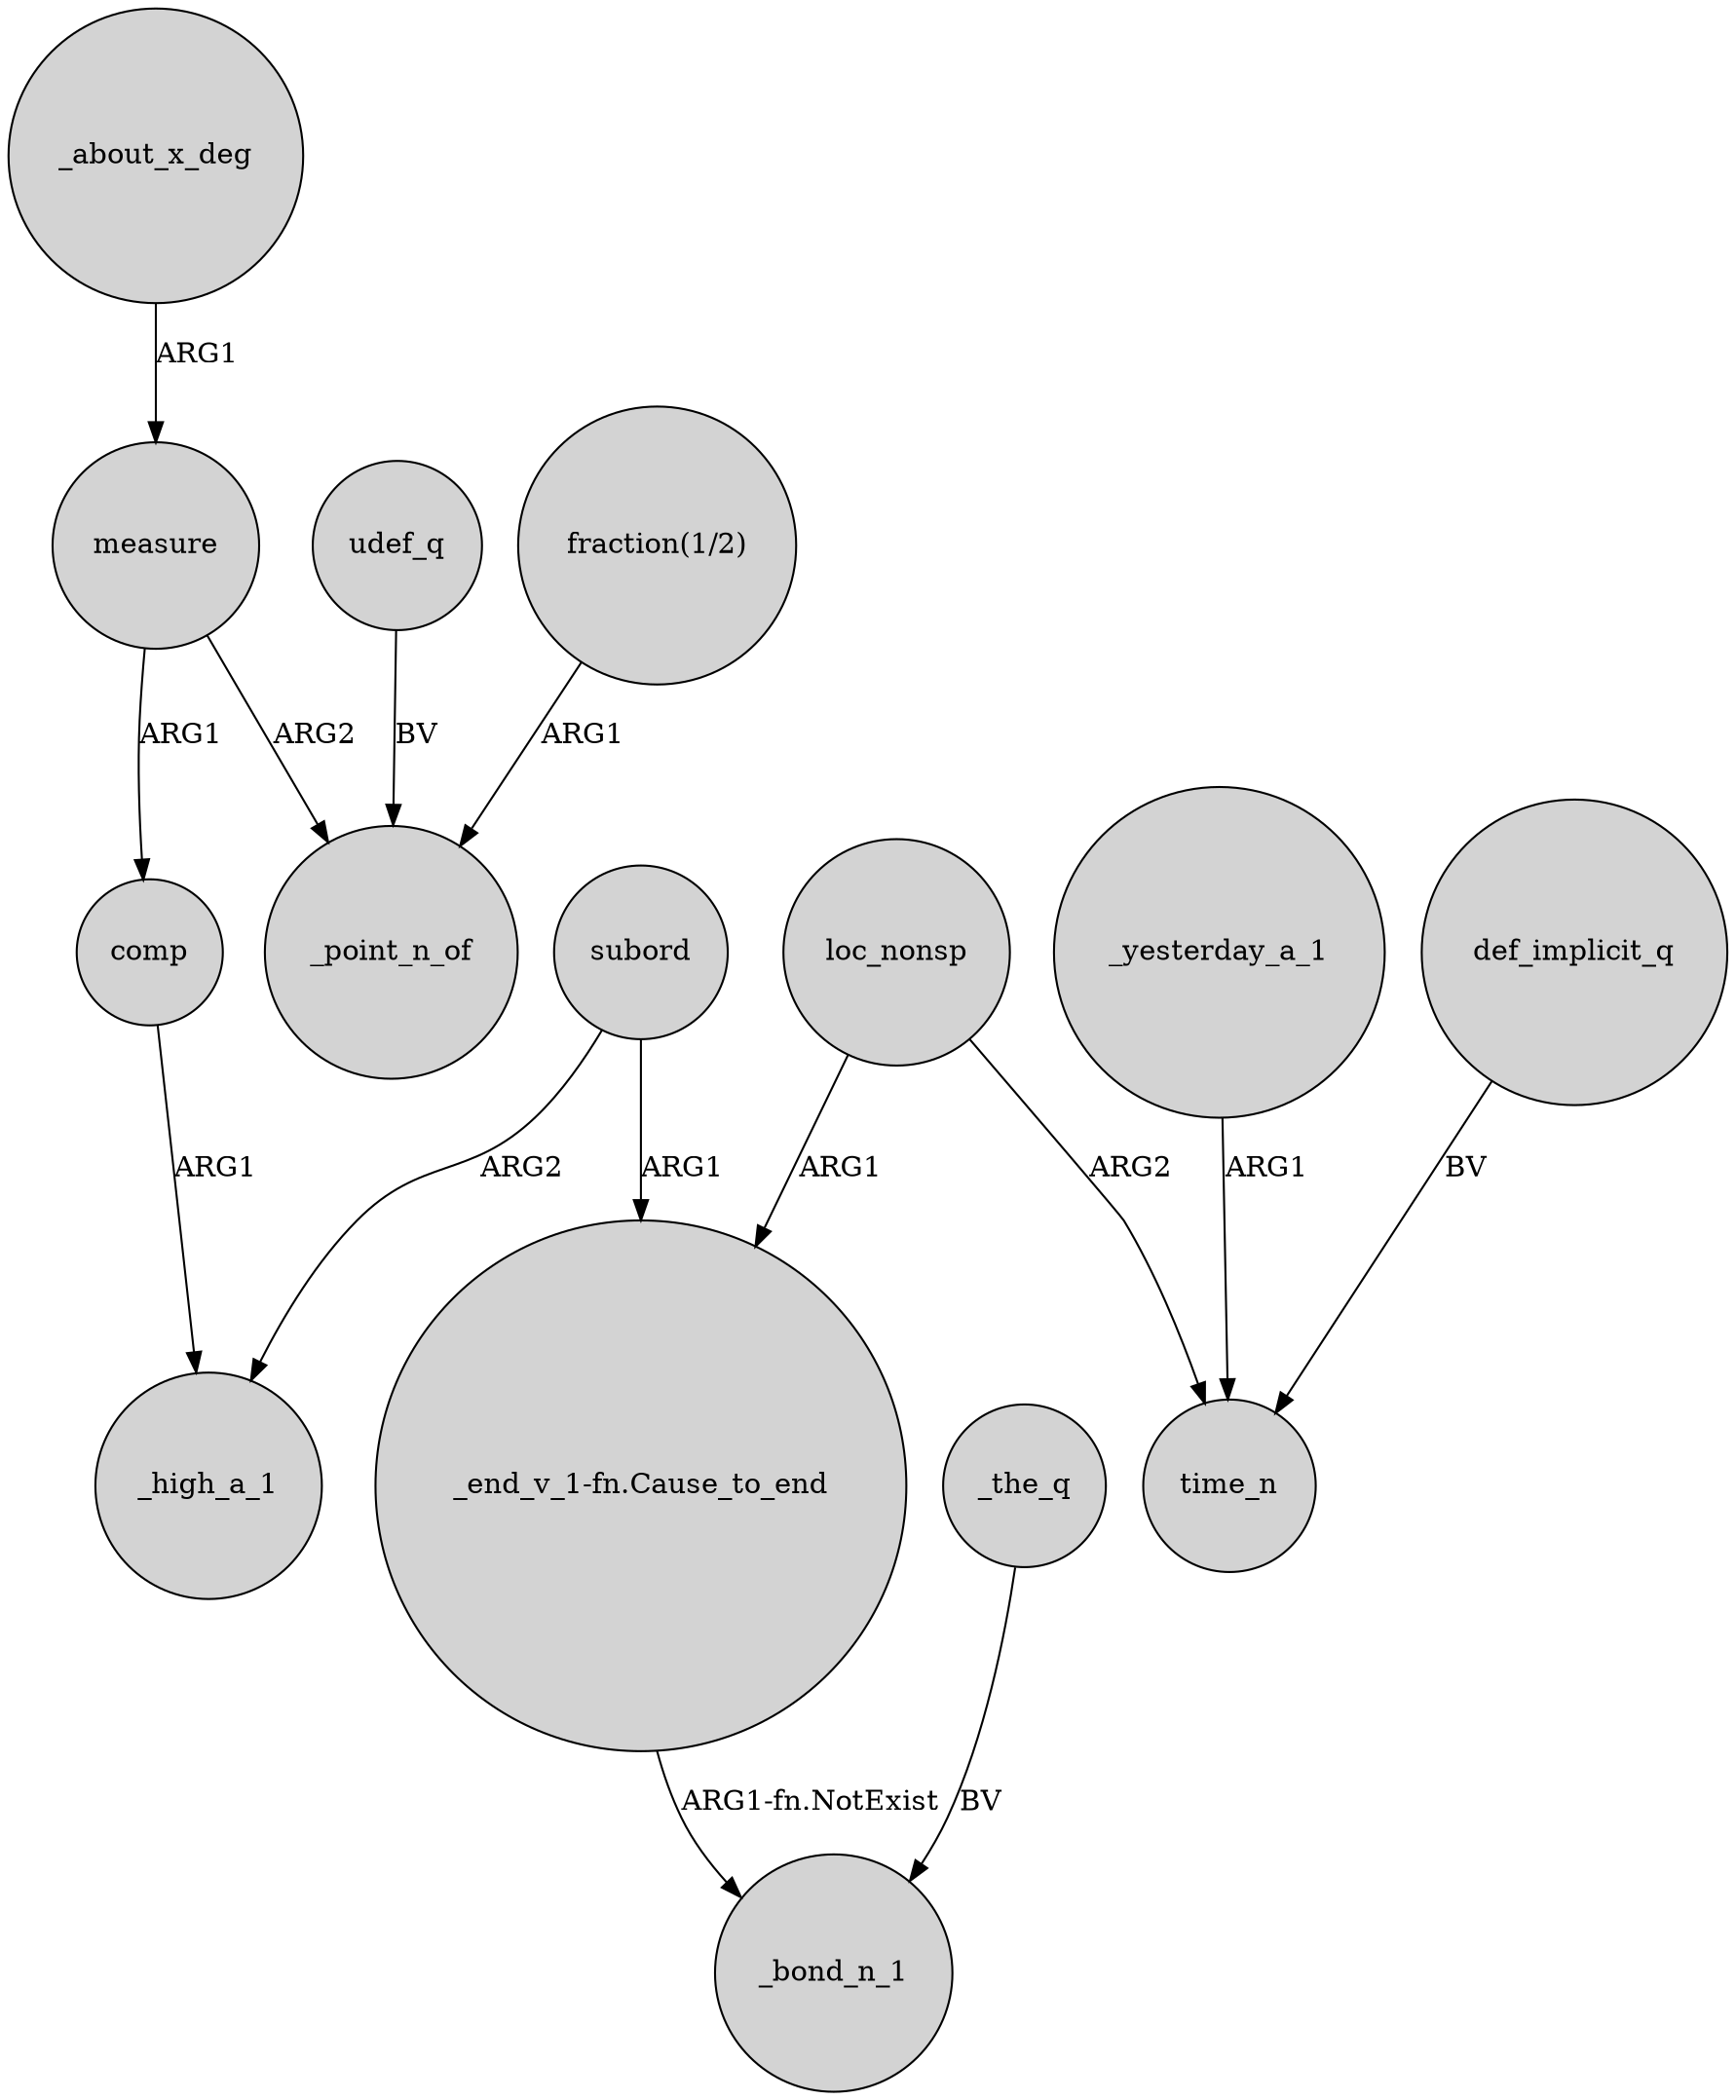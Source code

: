 digraph {
	node [shape=circle style=filled]
	subord -> _high_a_1 [label=ARG2]
	_yesterday_a_1 -> time_n [label=ARG1]
	measure -> comp [label=ARG1]
	"_end_v_1-fn.Cause_to_end" -> _bond_n_1 [label="ARG1-fn.NotExist"]
	comp -> _high_a_1 [label=ARG1]
	"fraction(1/2)" -> _point_n_of [label=ARG1]
	_the_q -> _bond_n_1 [label=BV]
	def_implicit_q -> time_n [label=BV]
	loc_nonsp -> time_n [label=ARG2]
	_about_x_deg -> measure [label=ARG1]
	udef_q -> _point_n_of [label=BV]
	loc_nonsp -> "_end_v_1-fn.Cause_to_end" [label=ARG1]
	measure -> _point_n_of [label=ARG2]
	subord -> "_end_v_1-fn.Cause_to_end" [label=ARG1]
}
